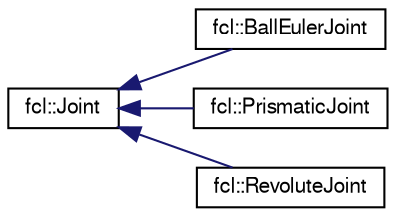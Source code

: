 digraph "Graphical Class Hierarchy"
{
  edge [fontname="FreeSans",fontsize="10",labelfontname="FreeSans",labelfontsize="10"];
  node [fontname="FreeSans",fontsize="10",shape=record];
  rankdir="LR";
  Node1 [label="fcl::Joint",height=0.2,width=0.4,color="black", fillcolor="white", style="filled",URL="$a00082.html",tooltip="Base Joint. "];
  Node1 -> Node2 [dir="back",color="midnightblue",fontsize="10",style="solid",fontname="FreeSans"];
  Node2 [label="fcl::BallEulerJoint",height=0.2,width=0.4,color="black", fillcolor="white", style="filled",URL="$a00004.html"];
  Node1 -> Node3 [dir="back",color="midnightblue",fontsize="10",style="solid",fontname="FreeSans"];
  Node3 [label="fcl::PrismaticJoint",height=0.2,width=0.4,color="black", fillcolor="white", style="filled",URL="$a00149.html"];
  Node1 -> Node4 [dir="back",color="midnightblue",fontsize="10",style="solid",fontname="FreeSans"];
  Node4 [label="fcl::RevoluteJoint",height=0.2,width=0.4,color="black", fillcolor="white", style="filled",URL="$a00154.html"];
}
